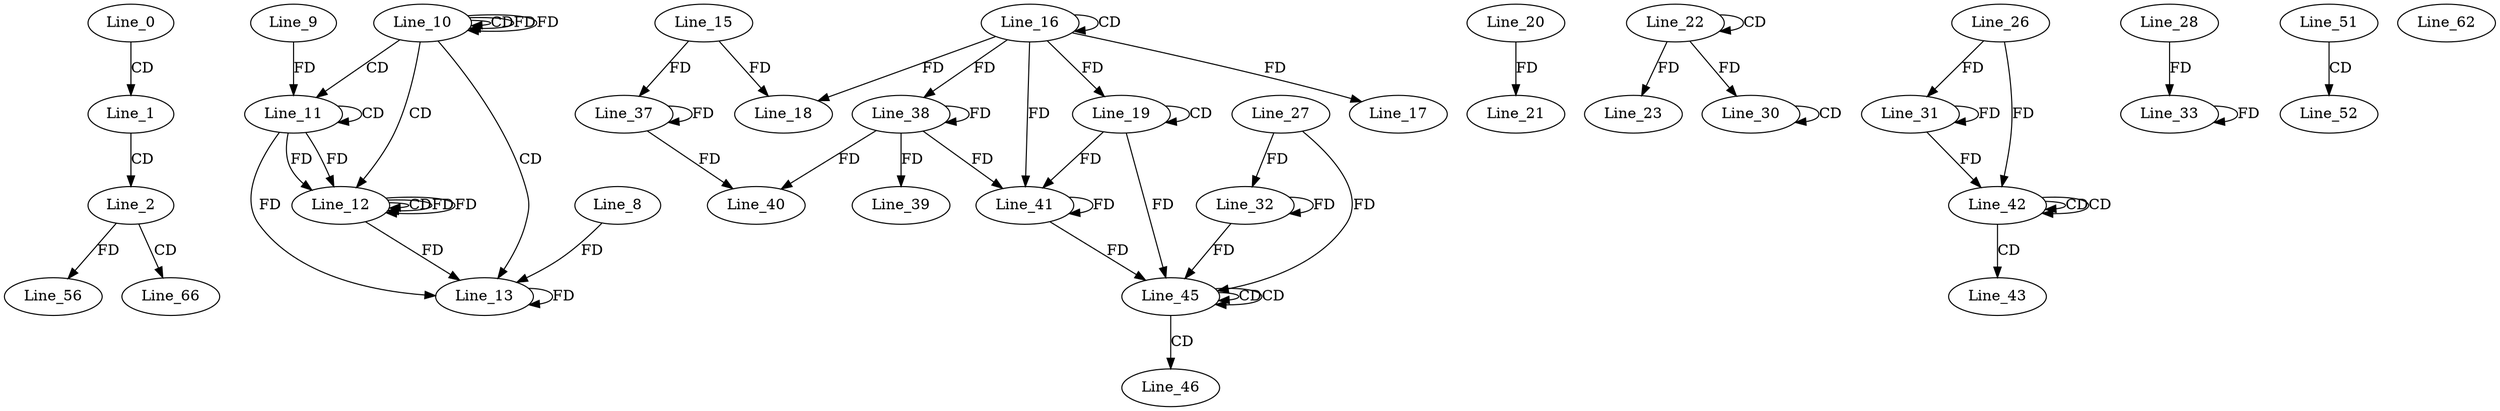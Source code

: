 digraph G {
  Line_0;
  Line_1;
  Line_2;
  Line_10;
  Line_10;
  Line_10;
  Line_11;
  Line_11;
  Line_9;
  Line_11;
  Line_12;
  Line_12;
  Line_12;
  Line_13;
  Line_8;
  Line_13;
  Line_13;
  Line_16;
  Line_16;
  Line_17;
  Line_18;
  Line_15;
  Line_18;
  Line_19;
  Line_19;
  Line_19;
  Line_20;
  Line_21;
  Line_22;
  Line_22;
  Line_23;
  Line_30;
  Line_30;
  Line_26;
  Line_31;
  Line_31;
  Line_27;
  Line_32;
  Line_32;
  Line_28;
  Line_33;
  Line_33;
  Line_37;
  Line_38;
  Line_38;
  Line_39;
  Line_40;
  Line_40;
  Line_41;
  Line_41;
  Line_41;
  Line_42;
  Line_42;
  Line_42;
  Line_43;
  Line_45;
  Line_45;
  Line_45;
  Line_45;
  Line_45;
  Line_46;
  Line_51;
  Line_52;
  Line_56;
  Line_62;
  Line_66;
  Line_0 -> Line_1 [ label="CD" ];
  Line_1 -> Line_2 [ label="CD" ];
  Line_10 -> Line_10 [ label="CD" ];
  Line_10 -> Line_10 [ label="FD" ];
  Line_10 -> Line_11 [ label="CD" ];
  Line_11 -> Line_11 [ label="CD" ];
  Line_9 -> Line_11 [ label="FD" ];
  Line_10 -> Line_12 [ label="CD" ];
  Line_11 -> Line_12 [ label="FD" ];
  Line_12 -> Line_12 [ label="CD" ];
  Line_11 -> Line_12 [ label="FD" ];
  Line_12 -> Line_12 [ label="FD" ];
  Line_10 -> Line_13 [ label="CD" ];
  Line_13 -> Line_13 [ label="FD" ];
  Line_8 -> Line_13 [ label="FD" ];
  Line_11 -> Line_13 [ label="FD" ];
  Line_12 -> Line_13 [ label="FD" ];
  Line_16 -> Line_16 [ label="CD" ];
  Line_16 -> Line_17 [ label="FD" ];
  Line_16 -> Line_18 [ label="FD" ];
  Line_15 -> Line_18 [ label="FD" ];
  Line_19 -> Line_19 [ label="CD" ];
  Line_16 -> Line_19 [ label="FD" ];
  Line_20 -> Line_21 [ label="FD" ];
  Line_22 -> Line_22 [ label="CD" ];
  Line_22 -> Line_23 [ label="FD" ];
  Line_30 -> Line_30 [ label="CD" ];
  Line_22 -> Line_30 [ label="FD" ];
  Line_26 -> Line_31 [ label="FD" ];
  Line_31 -> Line_31 [ label="FD" ];
  Line_27 -> Line_32 [ label="FD" ];
  Line_32 -> Line_32 [ label="FD" ];
  Line_28 -> Line_33 [ label="FD" ];
  Line_33 -> Line_33 [ label="FD" ];
  Line_15 -> Line_37 [ label="FD" ];
  Line_37 -> Line_37 [ label="FD" ];
  Line_16 -> Line_38 [ label="FD" ];
  Line_38 -> Line_38 [ label="FD" ];
  Line_38 -> Line_39 [ label="FD" ];
  Line_38 -> Line_40 [ label="FD" ];
  Line_37 -> Line_40 [ label="FD" ];
  Line_19 -> Line_41 [ label="FD" ];
  Line_41 -> Line_41 [ label="FD" ];
  Line_16 -> Line_41 [ label="FD" ];
  Line_38 -> Line_41 [ label="FD" ];
  Line_42 -> Line_42 [ label="CD" ];
  Line_42 -> Line_42 [ label="CD" ];
  Line_26 -> Line_42 [ label="FD" ];
  Line_31 -> Line_42 [ label="FD" ];
  Line_42 -> Line_43 [ label="CD" ];
  Line_45 -> Line_45 [ label="CD" ];
  Line_45 -> Line_45 [ label="CD" ];
  Line_27 -> Line_45 [ label="FD" ];
  Line_32 -> Line_45 [ label="FD" ];
  Line_19 -> Line_45 [ label="FD" ];
  Line_41 -> Line_45 [ label="FD" ];
  Line_45 -> Line_46 [ label="CD" ];
  Line_51 -> Line_52 [ label="CD" ];
  Line_2 -> Line_56 [ label="FD" ];
  Line_2 -> Line_66 [ label="CD" ];
  Line_10 -> Line_10 [ label="FD" ];
  Line_12 -> Line_12 [ label="FD" ];
}
